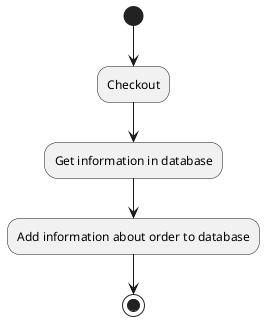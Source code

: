 @startuml 

(*) -->  "Checkout"
--> "Get information in database"
--> "Add information about order to database"
--> (*)

@enduml